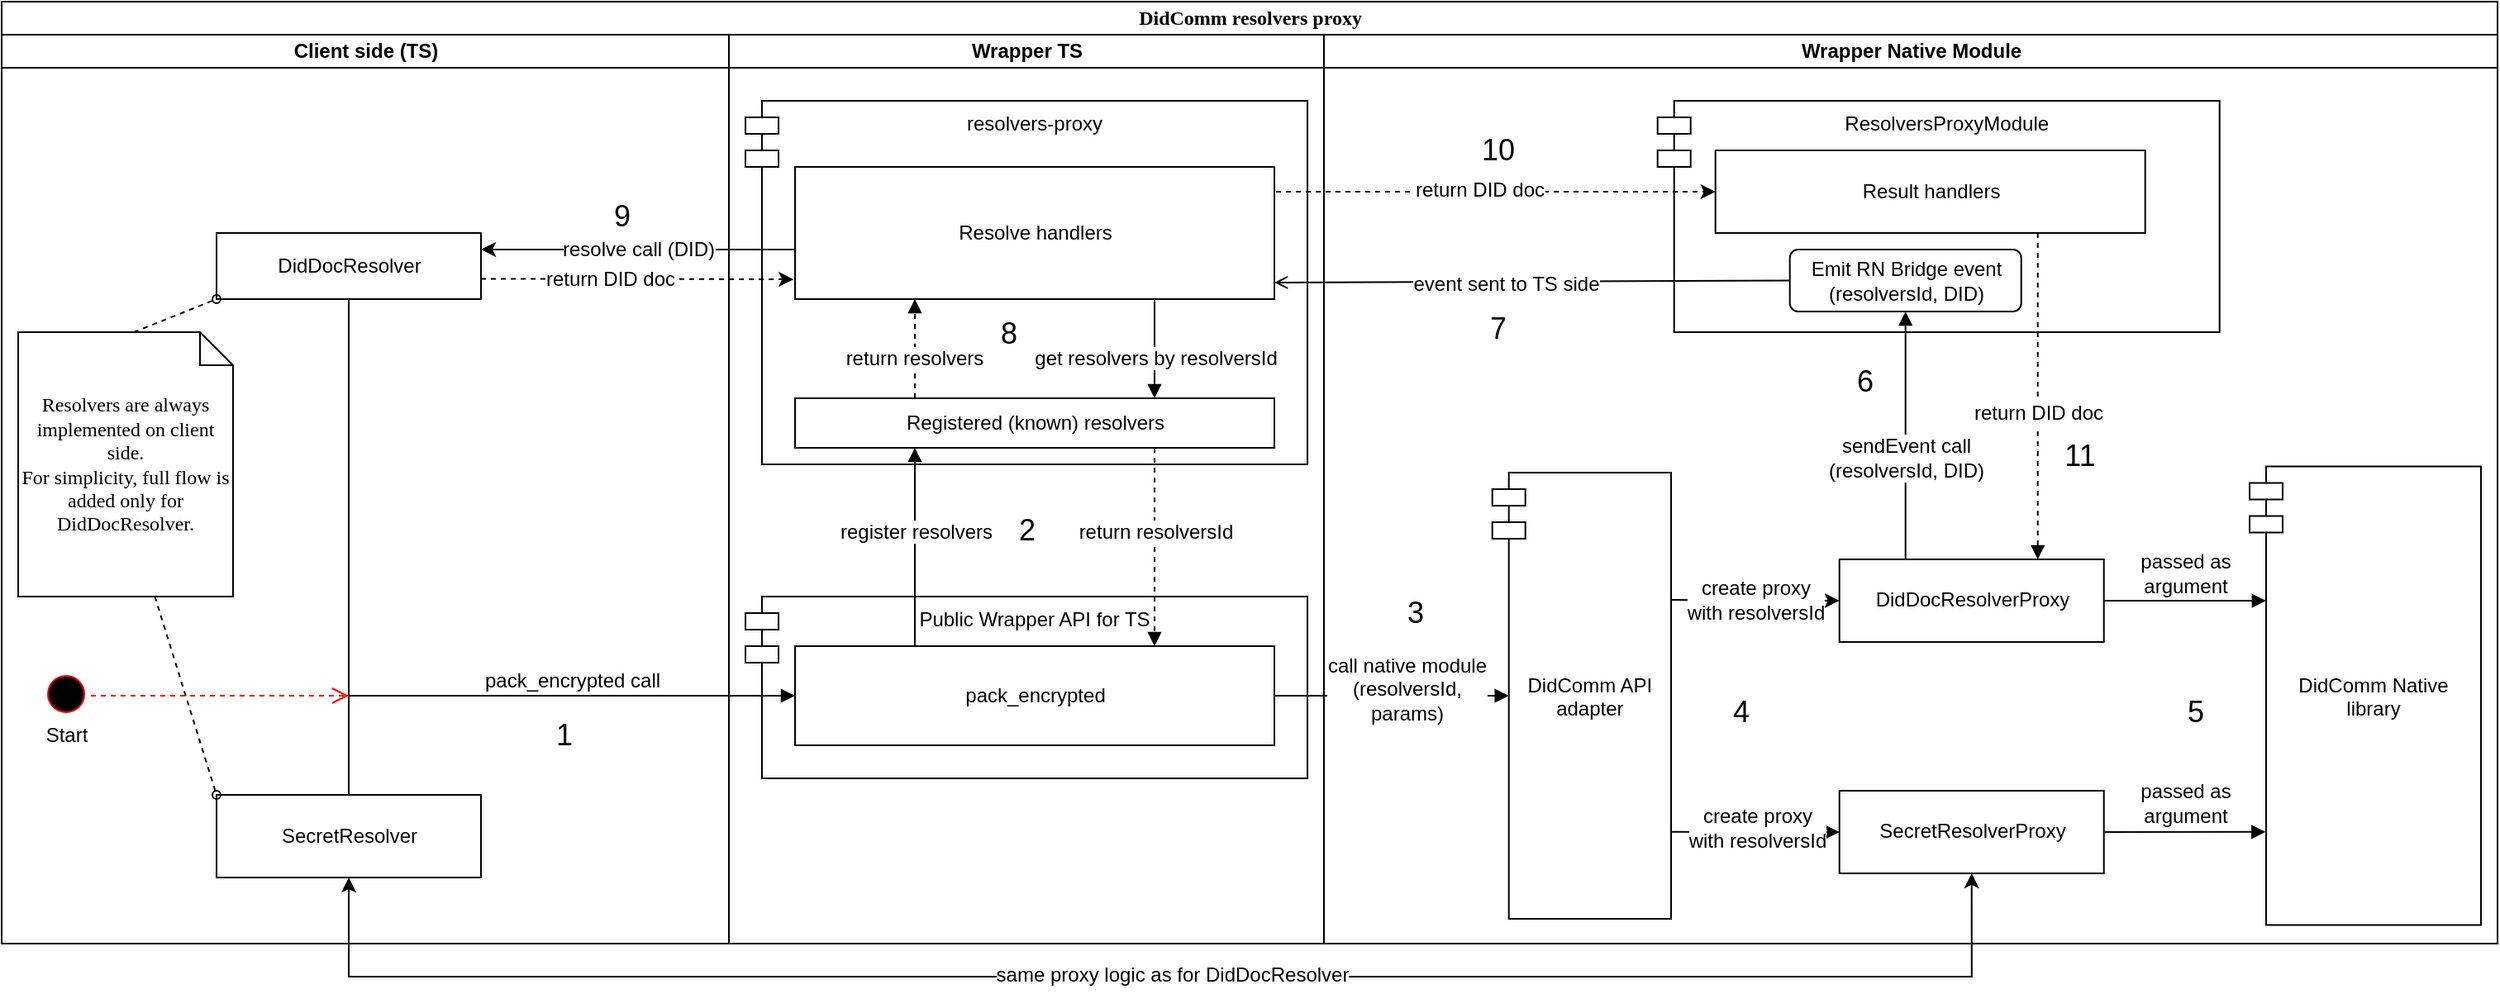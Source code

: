 <mxfile version="19.0.3" type="device"><diagram name="Page-1" id="0783ab3e-0a74-02c8-0abd-f7b4e66b4bec"><mxGraphModel dx="2059" dy="737" grid="1" gridSize="10" guides="1" tooltips="1" connect="1" arrows="1" fold="1" page="1" pageScale="1" pageWidth="850" pageHeight="1100" background="none" math="0" shadow="0"><root><mxCell id="0"/><mxCell id="1" parent="0"/><mxCell id="1c1d494c118603dd-1" value="DidComm resolvers proxy" style="swimlane;html=1;childLayout=stackLayout;startSize=20;rounded=0;shadow=0;comic=0;labelBackgroundColor=none;strokeWidth=1;fontFamily=Verdana;fontSize=12;align=center;" parent="1" vertex="1"><mxGeometry x="-100" y="20" width="1510" height="570" as="geometry"/></mxCell><mxCell id="1c1d494c118603dd-2" value="Client side (TS)" style="swimlane;html=1;startSize=20;" parent="1c1d494c118603dd-1" vertex="1"><mxGeometry y="20" width="440" height="550" as="geometry"/></mxCell><mxCell id="2Xcu3zjqgvCIrjJsANFV-3" value="DidDocResolver" style="html=1;" vertex="1" parent="1c1d494c118603dd-2"><mxGeometry x="130" y="120" width="160" height="40" as="geometry"/></mxCell><mxCell id="2Xcu3zjqgvCIrjJsANFV-4" value="SecretResolver" style="html=1;" vertex="1" parent="1c1d494c118603dd-2"><mxGeometry x="130" y="460" width="160" height="50" as="geometry"/></mxCell><mxCell id="2Xcu3zjqgvCIrjJsANFV-7" value="Resolvers are always implemented on client side.&lt;br&gt;For simplicity, full flow is added only for DidDocResolver." style="shape=note;whiteSpace=wrap;html=1;rounded=0;shadow=0;comic=0;labelBackgroundColor=none;strokeWidth=1;fontFamily=Verdana;fontSize=12;align=center;size=20;direction=east;" vertex="1" parent="1c1d494c118603dd-2"><mxGeometry x="10" y="180" width="130" height="160" as="geometry"/></mxCell><mxCell id="2Xcu3zjqgvCIrjJsANFV-8" style="edgeStyle=none;rounded=0;html=1;dashed=1;labelBackgroundColor=none;startArrow=none;startFill=0;startSize=5;endArrow=oval;endFill=0;endSize=5;jettySize=auto;orthogonalLoop=1;strokeWidth=1;fontFamily=Verdana;fontSize=12;entryX=0;entryY=1;entryDx=0;entryDy=0;exitX=0;exitY=0;exitDx=70;exitDy=0;exitPerimeter=0;" edge="1" parent="1c1d494c118603dd-2" source="2Xcu3zjqgvCIrjJsANFV-7" target="2Xcu3zjqgvCIrjJsANFV-3"><mxGeometry relative="1" as="geometry"><mxPoint x="120" y="285" as="sourcePoint"/><mxPoint x="277.203" y="245" as="targetPoint"/></mxGeometry></mxCell><mxCell id="2Xcu3zjqgvCIrjJsANFV-9" style="edgeStyle=none;rounded=0;html=1;dashed=1;labelBackgroundColor=none;startArrow=none;startFill=0;startSize=5;endArrow=oval;endFill=0;endSize=5;jettySize=auto;orthogonalLoop=1;strokeWidth=1;fontFamily=Verdana;fontSize=12;entryX=0;entryY=0;entryDx=0;entryDy=0;exitX=0.636;exitY=1;exitDx=0;exitDy=0;exitPerimeter=0;" edge="1" parent="1c1d494c118603dd-2" source="2Xcu3zjqgvCIrjJsANFV-7" target="2Xcu3zjqgvCIrjJsANFV-4"><mxGeometry relative="1" as="geometry"><mxPoint x="90" y="435" as="sourcePoint"/><mxPoint x="130" y="365" as="targetPoint"/></mxGeometry></mxCell><mxCell id="2Xcu3zjqgvCIrjJsANFV-48" value="" style="endArrow=none;html=1;rounded=0;entryX=0.5;entryY=1;entryDx=0;entryDy=0;exitX=0.5;exitY=0;exitDx=0;exitDy=0;" edge="1" parent="1c1d494c118603dd-2" source="2Xcu3zjqgvCIrjJsANFV-4" target="2Xcu3zjqgvCIrjJsANFV-3"><mxGeometry width="50" height="50" relative="1" as="geometry"><mxPoint x="180" y="370" as="sourcePoint"/><mxPoint x="230" y="320" as="targetPoint"/></mxGeometry></mxCell><mxCell id="2Xcu3zjqgvCIrjJsANFV-116" value="" style="ellipse;html=1;shape=startState;fillColor=#000000;strokeColor=#ff0000;rounded=1;fontSize=12;" vertex="1" parent="1c1d494c118603dd-2"><mxGeometry x="24" y="384" width="30" height="30" as="geometry"/></mxCell><mxCell id="2Xcu3zjqgvCIrjJsANFV-117" value="" style="edgeStyle=orthogonalEdgeStyle;html=1;verticalAlign=bottom;endArrow=open;endSize=8;strokeColor=#ff0000;rounded=0;dashed=1;fontSize=12;" edge="1" source="2Xcu3zjqgvCIrjJsANFV-116" parent="1c1d494c118603dd-2"><mxGeometry relative="1" as="geometry"><mxPoint x="210" y="400" as="targetPoint"/><Array as="points"><mxPoint x="120" y="400"/><mxPoint x="120" y="400"/></Array></mxGeometry></mxCell><mxCell id="2Xcu3zjqgvCIrjJsANFV-118" value="Start" style="text;html=1;align=center;verticalAlign=middle;resizable=0;points=[];autosize=1;strokeColor=none;fillColor=none;fontSize=12;" vertex="1" parent="1c1d494c118603dd-2"><mxGeometry x="19" y="414" width="40" height="20" as="geometry"/></mxCell><mxCell id="2Xcu3zjqgvCIrjJsANFV-119" value="&lt;font style=&quot;font-size: 18px;&quot;&gt;1&lt;/font&gt;" style="text;html=1;align=center;verticalAlign=middle;resizable=0;points=[];autosize=1;strokeColor=none;fillColor=none;fontSize=12;" vertex="1" parent="1c1d494c118603dd-2"><mxGeometry x="325" y="414" width="30" height="20" as="geometry"/></mxCell><mxCell id="2Xcu3zjqgvCIrjJsANFV-128" value="&lt;span style=&quot;font-size: 18px;&quot;&gt;9&lt;/span&gt;" style="text;html=1;align=center;verticalAlign=middle;resizable=0;points=[];autosize=1;strokeColor=none;fillColor=none;fontSize=12;" vertex="1" parent="1c1d494c118603dd-2"><mxGeometry x="360" y="100" width="30" height="20" as="geometry"/></mxCell><mxCell id="1c1d494c118603dd-3" value="Wrapper TS" style="swimlane;html=1;startSize=20;" parent="1c1d494c118603dd-1" vertex="1"><mxGeometry x="440" y="20" width="360" height="550" as="geometry"><mxRectangle x="440" y="20" width="30" height="510" as="alternateBounds"/></mxGeometry></mxCell><mxCell id="2Xcu3zjqgvCIrjJsANFV-45" value="Public Wrapper API for TS" style="shape=module;align=left;spacingLeft=10;align=center;verticalAlign=top;" vertex="1" parent="1c1d494c118603dd-3"><mxGeometry x="10" y="340" width="340" height="110" as="geometry"/></mxCell><mxCell id="2Xcu3zjqgvCIrjJsANFV-6" value="resolvers-proxy" style="shape=module;align=left;spacingLeft=10;align=center;verticalAlign=top;" vertex="1" parent="1c1d494c118603dd-3"><mxGeometry x="10" y="40" width="340" height="220" as="geometry"/></mxCell><mxCell id="2Xcu3zjqgvCIrjJsANFV-17" value="Registered (known) resolvers" style="html=1;" vertex="1" parent="1c1d494c118603dd-3"><mxGeometry x="40" y="220" width="290" height="30" as="geometry"/></mxCell><mxCell id="2Xcu3zjqgvCIrjJsANFV-47" value="pack_encrypted" style="html=1;" vertex="1" parent="1c1d494c118603dd-3"><mxGeometry x="40" y="370" width="290" height="60" as="geometry"/></mxCell><mxCell id="2Xcu3zjqgvCIrjJsANFV-53" value="Resolve handlers" style="html=1;" vertex="1" parent="1c1d494c118603dd-3"><mxGeometry x="40" y="80" width="290" height="80" as="geometry"/></mxCell><mxCell id="2Xcu3zjqgvCIrjJsANFV-80" value="&lt;font style=&quot;font-size: 12px;&quot;&gt;return resolversId&lt;/font&gt;" style="html=1;verticalAlign=bottom;endArrow=block;rounded=0;exitX=0.75;exitY=1;exitDx=0;exitDy=0;dashed=1;entryX=0.75;entryY=0;entryDx=0;entryDy=0;" edge="1" parent="1c1d494c118603dd-3" source="2Xcu3zjqgvCIrjJsANFV-17" target="2Xcu3zjqgvCIrjJsANFV-47"><mxGeometry width="80" relative="1" as="geometry"><mxPoint x="260" y="244.5" as="sourcePoint"/><mxPoint x="320" y="244.5" as="targetPoint"/></mxGeometry></mxCell><mxCell id="2Xcu3zjqgvCIrjJsANFV-81" value="&lt;font style=&quot;font-size: 12px;&quot;&gt;register resolvers&lt;/font&gt;" style="html=1;verticalAlign=bottom;endArrow=block;rounded=0;exitX=0.25;exitY=0;exitDx=0;exitDy=0;entryX=0.25;entryY=1;entryDx=0;entryDy=0;" edge="1" parent="1c1d494c118603dd-3" source="2Xcu3zjqgvCIrjJsANFV-47" target="2Xcu3zjqgvCIrjJsANFV-17"><mxGeometry width="80" relative="1" as="geometry"><mxPoint x="250" y="210" as="sourcePoint"/><mxPoint x="250" y="320" as="targetPoint"/></mxGeometry></mxCell><mxCell id="2Xcu3zjqgvCIrjJsANFV-83" value="&lt;font style=&quot;font-size: 12px;&quot;&gt;get resolvers by resolversId&lt;/font&gt;" style="html=1;verticalAlign=bottom;endArrow=block;rounded=0;exitX=0.75;exitY=1;exitDx=0;exitDy=0;entryX=0.75;entryY=0;entryDx=0;entryDy=0;" edge="1" parent="1c1d494c118603dd-3" source="2Xcu3zjqgvCIrjJsANFV-53" target="2Xcu3zjqgvCIrjJsANFV-17"><mxGeometry x="0.5" width="80" relative="1" as="geometry"><mxPoint x="130" y="320" as="sourcePoint"/><mxPoint x="130" y="210" as="targetPoint"/><mxPoint as="offset"/></mxGeometry></mxCell><mxCell id="2Xcu3zjqgvCIrjJsANFV-84" value="&lt;font style=&quot;font-size: 12px;&quot;&gt;return resolvers&lt;/font&gt;" style="html=1;verticalAlign=bottom;endArrow=block;rounded=0;exitX=0.25;exitY=0;exitDx=0;exitDy=0;dashed=1;entryX=0.25;entryY=1;entryDx=0;entryDy=0;" edge="1" parent="1c1d494c118603dd-3" source="2Xcu3zjqgvCIrjJsANFV-17" target="2Xcu3zjqgvCIrjJsANFV-53"><mxGeometry x="-0.5" width="80" relative="1" as="geometry"><mxPoint x="250" y="210" as="sourcePoint"/><mxPoint x="250" y="320" as="targetPoint"/><mxPoint as="offset"/></mxGeometry></mxCell><mxCell id="2Xcu3zjqgvCIrjJsANFV-120" value="&lt;span style=&quot;font-size: 18px;&quot;&gt;2&lt;/span&gt;" style="text;html=1;align=center;verticalAlign=middle;resizable=0;points=[];autosize=1;strokeColor=none;fillColor=none;fontSize=12;" vertex="1" parent="1c1d494c118603dd-3"><mxGeometry x="165" y="290" width="30" height="20" as="geometry"/></mxCell><mxCell id="2Xcu3zjqgvCIrjJsANFV-127" value="&lt;span style=&quot;font-size: 18px;&quot;&gt;8&lt;/span&gt;" style="text;html=1;align=center;verticalAlign=middle;resizable=0;points=[];autosize=1;strokeColor=none;fillColor=none;fontSize=12;" vertex="1" parent="1c1d494c118603dd-3"><mxGeometry x="154" y="171" width="30" height="20" as="geometry"/></mxCell><mxCell id="1c1d494c118603dd-4" value="Wrapper Native Module" style="swimlane;html=1;startSize=20;" parent="1c1d494c118603dd-1" vertex="1"><mxGeometry x="800" y="20" width="710" height="550" as="geometry"/></mxCell><mxCell id="2Xcu3zjqgvCIrjJsANFV-97" value="&lt;span style=&quot;color: rgb(0, 0, 0); font-family: Helvetica; font-size: 12px; font-style: normal; font-variant-ligatures: normal; font-variant-caps: normal; font-weight: 400; letter-spacing: normal; orphans: 2; text-align: center; text-indent: 0px; text-transform: none; widows: 2; word-spacing: 0px; -webkit-text-stroke-width: 0px; background-color: rgb(255, 255, 255); text-decoration-thickness: initial; text-decoration-style: initial; text-decoration-color: initial; float: none; display: inline !important;&quot;&gt;create proxy&lt;br&gt;with resolversId&lt;/span&gt;" style="edgeStyle=orthogonalEdgeStyle;rounded=0;orthogonalLoop=1;jettySize=auto;html=1;entryX=0.985;entryY=0.805;entryDx=0;entryDy=0;entryPerimeter=0;fontSize=12;startArrow=classic;startFill=1;endArrow=none;endFill=0;" edge="1" parent="1c1d494c118603dd-4" source="2Xcu3zjqgvCIrjJsANFV-18" target="2Xcu3zjqgvCIrjJsANFV-91"><mxGeometry x="-0.016" y="-2" relative="1" as="geometry"><mxPoint x="1" as="offset"/></mxGeometry></mxCell><mxCell id="2Xcu3zjqgvCIrjJsANFV-18" value="SecretResolverProxy" style="html=1;" vertex="1" parent="1c1d494c118603dd-4"><mxGeometry x="311.85" y="457.49" width="160" height="50" as="geometry"/></mxCell><mxCell id="2Xcu3zjqgvCIrjJsANFV-25" value="DidDocResolverProxy" style="html=1;" vertex="1" parent="1c1d494c118603dd-4"><mxGeometry x="311.85" y="317.49" width="160" height="50" as="geometry"/></mxCell><mxCell id="2Xcu3zjqgvCIrjJsANFV-19" value="ResolversProxyModule" style="shape=module;align=left;spacingLeft=10;align=center;verticalAlign=top;" vertex="1" parent="1c1d494c118603dd-4"><mxGeometry x="201.85" y="40" width="340" height="140" as="geometry"/></mxCell><mxCell id="2Xcu3zjqgvCIrjJsANFV-33" value="&lt;font style=&quot;font-size: 12px;&quot;&gt;passed as &lt;br&gt;argument&lt;/font&gt;" style="html=1;verticalAlign=bottom;endArrow=block;rounded=0;exitX=1;exitY=0.5;exitDx=0;exitDy=0;entryX=0.071;entryY=0.293;entryDx=0;entryDy=0;entryPerimeter=0;" edge="1" parent="1c1d494c118603dd-4" source="2Xcu3zjqgvCIrjJsANFV-25" target="2Xcu3zjqgvCIrjJsANFV-88"><mxGeometry width="80" relative="1" as="geometry"><mxPoint x="-208.15" y="202.49" as="sourcePoint"/><mxPoint x="521.85" y="342.49" as="targetPoint"/></mxGeometry></mxCell><mxCell id="2Xcu3zjqgvCIrjJsANFV-34" value="&lt;font style=&quot;font-size: 12px;&quot;&gt;passed as&lt;br&gt;argument&lt;/font&gt;" style="html=1;verticalAlign=bottom;endArrow=block;rounded=0;exitX=1;exitY=0.5;exitDx=0;exitDy=0;entryX=0.069;entryY=0.797;entryDx=0;entryDy=0;entryPerimeter=0;" edge="1" parent="1c1d494c118603dd-4" source="2Xcu3zjqgvCIrjJsANFV-18" target="2Xcu3zjqgvCIrjJsANFV-88"><mxGeometry width="80" relative="1" as="geometry"><mxPoint x="471.85" y="481.99" as="sourcePoint"/><mxPoint x="521.85" y="482.49" as="targetPoint"/></mxGeometry></mxCell><mxCell id="2Xcu3zjqgvCIrjJsANFV-36" value="Emit RN Bridge event &lt;br&gt;(resolversId, DID)" style="html=1;rounded=1;absoluteArcSize=1;arcSize=10;" vertex="1" parent="1c1d494c118603dd-4"><mxGeometry x="281.85" y="130" width="140" height="37.5" as="geometry"/></mxCell><mxCell id="2Xcu3zjqgvCIrjJsANFV-66" value="" style="html=1;verticalAlign=bottom;endArrow=block;rounded=0;fontSize=12;entryX=0.5;entryY=1;entryDx=0;entryDy=0;exitX=0.25;exitY=0;exitDx=0;exitDy=0;" edge="1" parent="1c1d494c118603dd-4" source="2Xcu3zjqgvCIrjJsANFV-25" target="2Xcu3zjqgvCIrjJsANFV-36"><mxGeometry x="0.125" y="-10" width="80" relative="1" as="geometry"><mxPoint x="221.85" y="240" as="sourcePoint"/><mxPoint x="271.85" y="250" as="targetPoint"/><mxPoint as="offset"/></mxGeometry></mxCell><mxCell id="2Xcu3zjqgvCIrjJsANFV-87" value="sendEvent call&lt;br&gt;(resolversId, DID)" style="edgeLabel;html=1;align=center;verticalAlign=middle;resizable=0;points=[];fontSize=12;" vertex="1" connectable="0" parent="2Xcu3zjqgvCIrjJsANFV-66"><mxGeometry x="-0.023" relative="1" as="geometry"><mxPoint y="12" as="offset"/></mxGeometry></mxCell><mxCell id="2Xcu3zjqgvCIrjJsANFV-88" value="DidComm Native&#10;library" style="shape=module;align=center;spacingLeft=10;align=center;verticalAlign=middle;" vertex="1" parent="1c1d494c118603dd-4"><mxGeometry x="560" y="261.25" width="140" height="277.49" as="geometry"/></mxCell><mxCell id="2Xcu3zjqgvCIrjJsANFV-91" value="DidComm API&#10;adapter" style="shape=module;align=left;spacingLeft=10;align=center;verticalAlign=middle;fontColor=default;spacing=0;" vertex="1" parent="1c1d494c118603dd-4"><mxGeometry x="101.85" y="265" width="108.15" height="270" as="geometry"/></mxCell><mxCell id="2Xcu3zjqgvCIrjJsANFV-92" value="Result handlers" style="html=1;" vertex="1" parent="1c1d494c118603dd-4"><mxGeometry x="236.85" y="70" width="260" height="50" as="geometry"/></mxCell><mxCell id="2Xcu3zjqgvCIrjJsANFV-100" value="create proxy&lt;br&gt;with resolversId" style="edgeStyle=orthogonalEdgeStyle;rounded=0;orthogonalLoop=1;jettySize=auto;html=1;entryX=0.997;entryY=0.285;entryDx=0;entryDy=0;entryPerimeter=0;fontSize=12;startArrow=classic;startFill=1;endArrow=none;endFill=0;exitX=0;exitY=0.5;exitDx=0;exitDy=0;" edge="1" parent="1c1d494c118603dd-4" source="2Xcu3zjqgvCIrjJsANFV-25" target="2Xcu3zjqgvCIrjJsANFV-91"><mxGeometry x="-0.014" relative="1" as="geometry"><mxPoint x="301.85" y="342.14" as="sourcePoint"/><mxPoint x="210.5" y="341.99" as="targetPoint"/><Array as="points"><mxPoint x="241.85" y="343"/></Array><mxPoint as="offset"/></mxGeometry></mxCell><mxCell id="2Xcu3zjqgvCIrjJsANFV-112" value="" style="html=1;verticalAlign=bottom;endArrow=block;rounded=0;fontSize=12;entryX=0.75;entryY=0;entryDx=0;entryDy=0;exitX=0.75;exitY=1;exitDx=0;exitDy=0;dashed=1;" edge="1" parent="1c1d494c118603dd-4" source="2Xcu3zjqgvCIrjJsANFV-92" target="2Xcu3zjqgvCIrjJsANFV-25"><mxGeometry x="0.125" y="-10" width="80" relative="1" as="geometry"><mxPoint x="351.85" y="327.49" as="sourcePoint"/><mxPoint x="311.85" y="177.5" as="targetPoint"/><mxPoint as="offset"/></mxGeometry></mxCell><mxCell id="2Xcu3zjqgvCIrjJsANFV-113" value="return DID doc" style="edgeLabel;html=1;align=center;verticalAlign=middle;resizable=0;points=[];fontSize=12;" vertex="1" connectable="0" parent="2Xcu3zjqgvCIrjJsANFV-112"><mxGeometry x="-0.023" relative="1" as="geometry"><mxPoint y="12" as="offset"/></mxGeometry></mxCell><mxCell id="2Xcu3zjqgvCIrjJsANFV-121" value="&lt;span style=&quot;font-size: 18px;&quot;&gt;3&lt;/span&gt;" style="text;html=1;align=center;verticalAlign=middle;resizable=0;points=[];autosize=1;strokeColor=none;fillColor=none;fontSize=12;" vertex="1" parent="1c1d494c118603dd-4"><mxGeometry x="40" y="340" width="30" height="20" as="geometry"/></mxCell><mxCell id="2Xcu3zjqgvCIrjJsANFV-122" value="&lt;span style=&quot;font-size: 18px;&quot;&gt;4&lt;/span&gt;" style="text;html=1;align=center;verticalAlign=middle;resizable=0;points=[];autosize=1;strokeColor=none;fillColor=none;fontSize=12;" vertex="1" parent="1c1d494c118603dd-4"><mxGeometry x="236.85" y="400" width="30" height="20" as="geometry"/></mxCell><mxCell id="2Xcu3zjqgvCIrjJsANFV-123" value="&lt;span style=&quot;font-size: 18px;&quot;&gt;5&lt;/span&gt;" style="text;html=1;align=center;verticalAlign=middle;resizable=0;points=[];autosize=1;strokeColor=none;fillColor=none;fontSize=12;" vertex="1" parent="1c1d494c118603dd-4"><mxGeometry x="511.85" y="400" width="30" height="20" as="geometry"/></mxCell><mxCell id="2Xcu3zjqgvCIrjJsANFV-124" value="&lt;span style=&quot;font-size: 18px;&quot;&gt;6&lt;/span&gt;" style="text;html=1;align=center;verticalAlign=middle;resizable=0;points=[];autosize=1;strokeColor=none;fillColor=none;fontSize=12;" vertex="1" parent="1c1d494c118603dd-4"><mxGeometry x="311.85" y="200" width="30" height="20" as="geometry"/></mxCell><mxCell id="2Xcu3zjqgvCIrjJsANFV-125" value="&lt;span style=&quot;font-size: 18px;&quot;&gt;7&lt;/span&gt;" style="text;html=1;align=center;verticalAlign=middle;resizable=0;points=[];autosize=1;strokeColor=none;fillColor=none;fontSize=12;" vertex="1" parent="1c1d494c118603dd-4"><mxGeometry x="90" y="167.5" width="30" height="20" as="geometry"/></mxCell><mxCell id="2Xcu3zjqgvCIrjJsANFV-129" value="&lt;span style=&quot;font-size: 18px;&quot;&gt;10&lt;/span&gt;" style="text;html=1;align=center;verticalAlign=middle;resizable=0;points=[];autosize=1;strokeColor=none;fillColor=none;fontSize=12;" vertex="1" parent="1c1d494c118603dd-4"><mxGeometry x="85" y="60" width="40" height="20" as="geometry"/></mxCell><mxCell id="2Xcu3zjqgvCIrjJsANFV-130" value="&lt;span style=&quot;font-size: 18px;&quot;&gt;11&lt;/span&gt;" style="text;html=1;align=center;verticalAlign=middle;resizable=0;points=[];autosize=1;strokeColor=none;fillColor=none;fontSize=12;" vertex="1" parent="1c1d494c118603dd-4"><mxGeometry x="441.85" y="245" width="30" height="20" as="geometry"/></mxCell><mxCell id="2Xcu3zjqgvCIrjJsANFV-37" value="" style="endArrow=open;html=1;rounded=0;align=center;verticalAlign=top;endFill=0;labelBackgroundColor=none;endSize=6;exitX=0;exitY=0.5;exitDx=0;exitDy=0;entryX=1;entryY=0.875;entryDx=0;entryDy=0;entryPerimeter=0;" edge="1" source="2Xcu3zjqgvCIrjJsANFV-36" parent="1c1d494c118603dd-1" target="2Xcu3zjqgvCIrjJsANFV-53"><mxGeometry relative="1" as="geometry"><mxPoint x="740" y="145" as="targetPoint"/></mxGeometry></mxCell><mxCell id="2Xcu3zjqgvCIrjJsANFV-105" value="event sent to TS side" style="edgeLabel;html=1;align=center;verticalAlign=middle;resizable=0;points=[];fontSize=12;" vertex="1" connectable="0" parent="2Xcu3zjqgvCIrjJsANFV-37"><mxGeometry x="-0.106" y="-3" relative="1" as="geometry"><mxPoint x="-33" y="4" as="offset"/></mxGeometry></mxCell><mxCell id="2Xcu3zjqgvCIrjJsANFV-71" style="edgeStyle=orthogonalEdgeStyle;rounded=0;orthogonalLoop=1;jettySize=auto;html=1;fontSize=12;exitX=0;exitY=0.5;exitDx=0;exitDy=0;entryX=1;entryY=0.25;entryDx=0;entryDy=0;" edge="1" parent="1c1d494c118603dd-1" source="2Xcu3zjqgvCIrjJsANFV-53" target="2Xcu3zjqgvCIrjJsANFV-3"><mxGeometry relative="1" as="geometry"><mxPoint x="500" y="130" as="sourcePoint"/><mxPoint x="270" y="90" as="targetPoint"/><Array as="points"><mxPoint x="480" y="150"/></Array></mxGeometry></mxCell><mxCell id="2Xcu3zjqgvCIrjJsANFV-89" value="resolve call (DID)" style="edgeLabel;html=1;align=center;verticalAlign=middle;resizable=0;points=[];fontSize=12;" vertex="1" connectable="0" parent="2Xcu3zjqgvCIrjJsANFV-71"><mxGeometry x="-0.117" y="-1" relative="1" as="geometry"><mxPoint x="-17" y="1" as="offset"/></mxGeometry></mxCell><mxCell id="2Xcu3zjqgvCIrjJsANFV-72" style="edgeStyle=orthogonalEdgeStyle;rounded=0;orthogonalLoop=1;jettySize=auto;html=1;exitX=1;exitY=0.695;exitDx=0;exitDy=0;entryX=-0.003;entryY=0.851;entryDx=0;entryDy=0;fontSize=12;dashed=1;exitPerimeter=0;entryPerimeter=0;" edge="1" parent="1c1d494c118603dd-1" source="2Xcu3zjqgvCIrjJsANFV-3" target="2Xcu3zjqgvCIrjJsANFV-53"><mxGeometry relative="1" as="geometry"><mxPoint x="280" y="150" as="sourcePoint"/></mxGeometry></mxCell><mxCell id="2Xcu3zjqgvCIrjJsANFV-90" value="return DID doc" style="edgeLabel;html=1;align=center;verticalAlign=middle;resizable=0;points=[];fontSize=12;" vertex="1" connectable="0" parent="2Xcu3zjqgvCIrjJsANFV-72"><mxGeometry x="0.182" relative="1" as="geometry"><mxPoint x="-34" as="offset"/></mxGeometry></mxCell><mxCell id="2Xcu3zjqgvCIrjJsANFV-95" value="&lt;font style=&quot;font-size: 12px;&quot;&gt;call native module&lt;br&gt;(resolversId,&lt;br&gt;params)&lt;/font&gt;" style="html=1;verticalAlign=bottom;endArrow=block;rounded=0;exitX=1;exitY=0.5;exitDx=0;exitDy=0;entryX=0;entryY=0.5;entryDx=10;entryDy=0;entryPerimeter=0;" edge="1" parent="1c1d494c118603dd-1" source="2Xcu3zjqgvCIrjJsANFV-47" target="2Xcu3zjqgvCIrjJsANFV-91"><mxGeometry x="0.128" y="-20" width="80" relative="1" as="geometry"><mxPoint x="570" y="400" as="sourcePoint"/><mxPoint x="570" y="280" as="targetPoint"/><mxPoint as="offset"/></mxGeometry></mxCell><mxCell id="2Xcu3zjqgvCIrjJsANFV-107" style="edgeStyle=orthogonalEdgeStyle;rounded=0;orthogonalLoop=1;jettySize=auto;html=1;entryX=0;entryY=0.5;entryDx=0;entryDy=0;fontSize=12;startArrow=none;startFill=0;endArrow=classic;endFill=1;dashed=1;" edge="1" parent="1c1d494c118603dd-1" target="2Xcu3zjqgvCIrjJsANFV-92"><mxGeometry relative="1" as="geometry"><mxPoint x="771" y="115" as="sourcePoint"/><Array as="points"><mxPoint x="771" y="115"/></Array></mxGeometry></mxCell><mxCell id="2Xcu3zjqgvCIrjJsANFV-109" value="return DID doc" style="edgeLabel;html=1;align=center;verticalAlign=middle;resizable=0;points=[];fontSize=12;" vertex="1" connectable="0" parent="2Xcu3zjqgvCIrjJsANFV-107"><mxGeometry x="-0.069" y="1" relative="1" as="geometry"><mxPoint x="-1" as="offset"/></mxGeometry></mxCell><mxCell id="2Xcu3zjqgvCIrjJsANFV-131" style="edgeStyle=orthogonalEdgeStyle;rounded=0;orthogonalLoop=1;jettySize=auto;html=1;exitX=0.5;exitY=1;exitDx=0;exitDy=0;entryX=0.5;entryY=1;entryDx=0;entryDy=0;fontSize=18;startArrow=classic;startFill=1;endArrow=classic;endFill=1;" edge="1" parent="1c1d494c118603dd-1" source="2Xcu3zjqgvCIrjJsANFV-18" target="2Xcu3zjqgvCIrjJsANFV-4"><mxGeometry relative="1" as="geometry"><Array as="points"><mxPoint x="1192" y="590"/><mxPoint x="210" y="590"/></Array></mxGeometry></mxCell><mxCell id="2Xcu3zjqgvCIrjJsANFV-132" value="&lt;font style=&quot;font-size: 12px;&quot;&gt;same proxy logic as for DidDocResolver&lt;/font&gt;" style="edgeLabel;html=1;align=center;verticalAlign=middle;resizable=0;points=[];fontSize=18;" vertex="1" connectable="0" parent="2Xcu3zjqgvCIrjJsANFV-131"><mxGeometry x="-0.01" y="1" relative="1" as="geometry"><mxPoint y="-4" as="offset"/></mxGeometry></mxCell><mxCell id="2Xcu3zjqgvCIrjJsANFV-85" value="&lt;font style=&quot;font-size: 12px;&quot;&gt;pack_encrypted call&lt;/font&gt;" style="html=1;verticalAlign=bottom;endArrow=block;rounded=0;entryX=0;entryY=0.5;entryDx=0;entryDy=0;" edge="1" parent="1" target="2Xcu3zjqgvCIrjJsANFV-47"><mxGeometry width="80" relative="1" as="geometry"><mxPoint x="110" y="440" as="sourcePoint"/><mxPoint x="470" y="270" as="targetPoint"/></mxGeometry></mxCell></root></mxGraphModel></diagram></mxfile>